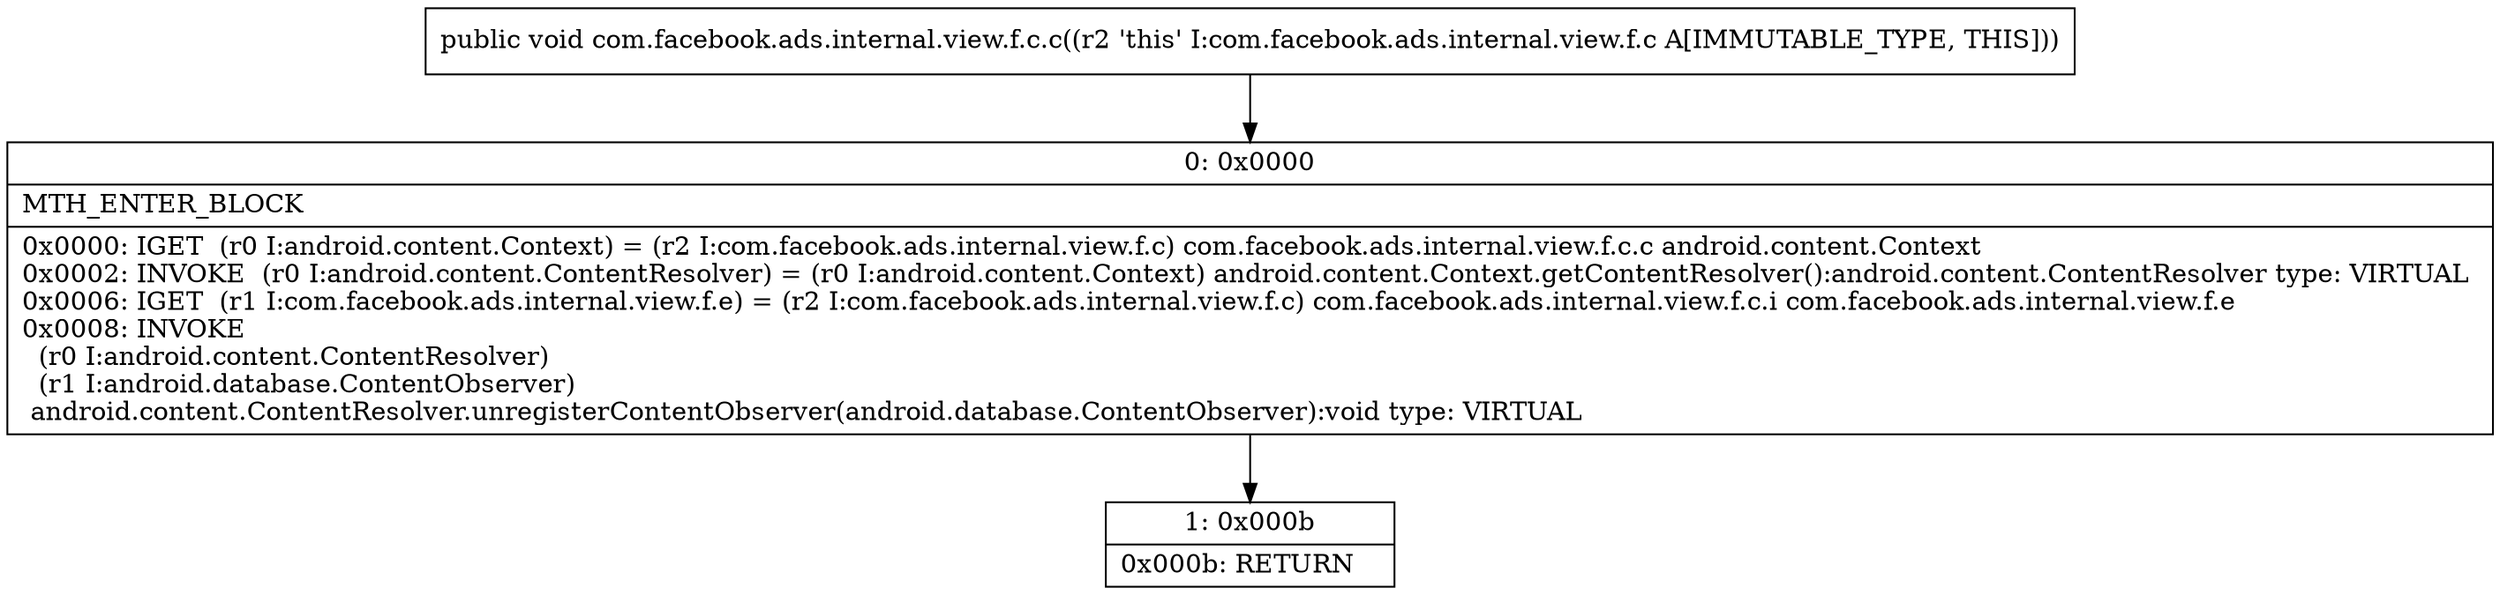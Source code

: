 digraph "CFG forcom.facebook.ads.internal.view.f.c.c()V" {
Node_0 [shape=record,label="{0\:\ 0x0000|MTH_ENTER_BLOCK\l|0x0000: IGET  (r0 I:android.content.Context) = (r2 I:com.facebook.ads.internal.view.f.c) com.facebook.ads.internal.view.f.c.c android.content.Context \l0x0002: INVOKE  (r0 I:android.content.ContentResolver) = (r0 I:android.content.Context) android.content.Context.getContentResolver():android.content.ContentResolver type: VIRTUAL \l0x0006: IGET  (r1 I:com.facebook.ads.internal.view.f.e) = (r2 I:com.facebook.ads.internal.view.f.c) com.facebook.ads.internal.view.f.c.i com.facebook.ads.internal.view.f.e \l0x0008: INVOKE  \l  (r0 I:android.content.ContentResolver)\l  (r1 I:android.database.ContentObserver)\l android.content.ContentResolver.unregisterContentObserver(android.database.ContentObserver):void type: VIRTUAL \l}"];
Node_1 [shape=record,label="{1\:\ 0x000b|0x000b: RETURN   \l}"];
MethodNode[shape=record,label="{public void com.facebook.ads.internal.view.f.c.c((r2 'this' I:com.facebook.ads.internal.view.f.c A[IMMUTABLE_TYPE, THIS])) }"];
MethodNode -> Node_0;
Node_0 -> Node_1;
}

